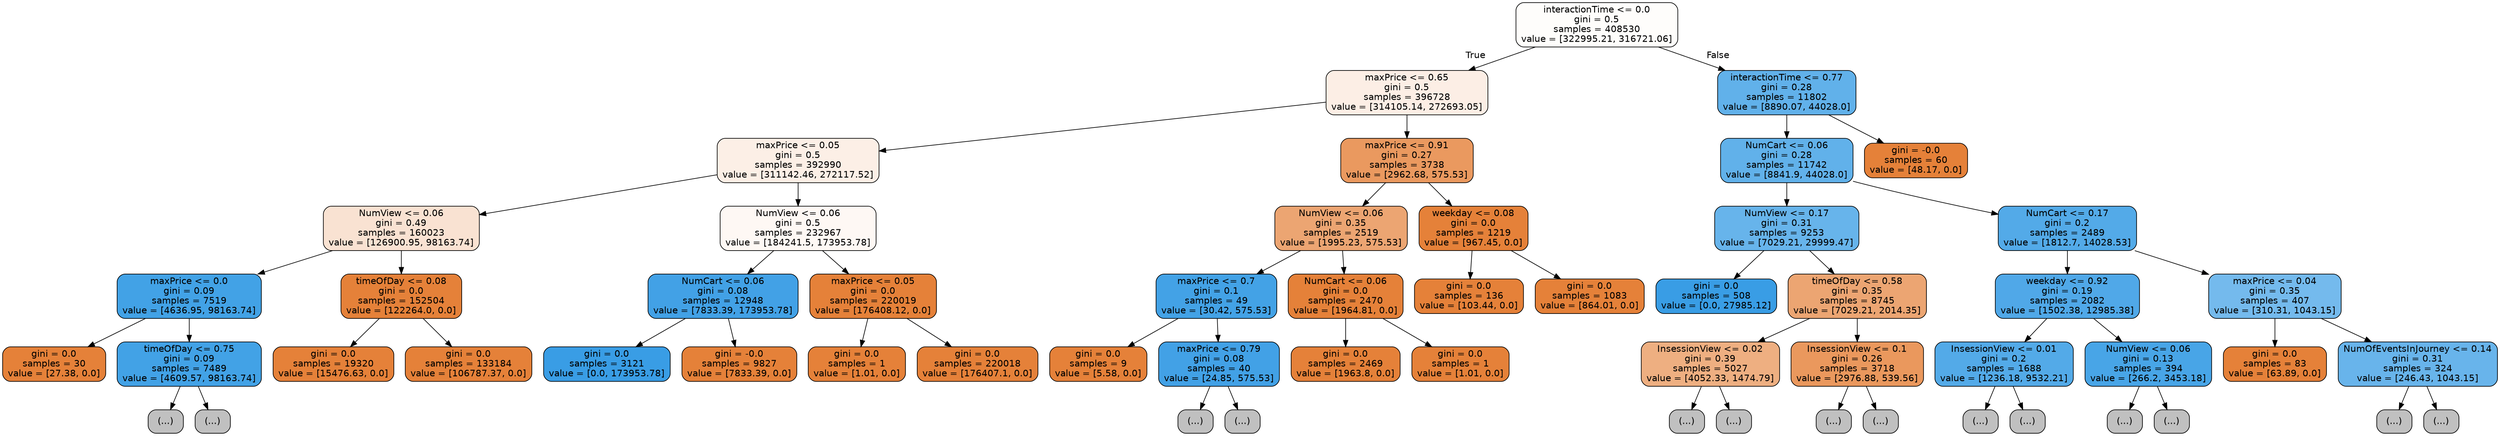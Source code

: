 digraph Tree {
node [shape=box, style="filled, rounded", color="black", fontname="helvetica"] ;
edge [fontname="helvetica"] ;
0 [label="interactionTime <= 0.0\ngini = 0.5\nsamples = 408530\nvalue = [322995.21, 316721.06]", fillcolor="#fefdfb"] ;
1 [label="maxPrice <= 0.65\ngini = 0.5\nsamples = 396728\nvalue = [314105.14, 272693.05]", fillcolor="#fceee5"] ;
0 -> 1 [labeldistance=2.5, labelangle=45, headlabel="True"] ;
2 [label="maxPrice <= 0.05\ngini = 0.5\nsamples = 392990\nvalue = [311142.46, 272117.52]", fillcolor="#fcefe6"] ;
1 -> 2 ;
3 [label="NumView <= 0.06\ngini = 0.49\nsamples = 160023\nvalue = [126900.95, 98163.74]", fillcolor="#f9e2d2"] ;
2 -> 3 ;
4 [label="maxPrice <= 0.0\ngini = 0.09\nsamples = 7519\nvalue = [4636.95, 98163.74]", fillcolor="#42a2e6"] ;
3 -> 4 ;
5 [label="gini = 0.0\nsamples = 30\nvalue = [27.38, 0.0]", fillcolor="#e58139"] ;
4 -> 5 ;
6 [label="timeOfDay <= 0.75\ngini = 0.09\nsamples = 7489\nvalue = [4609.57, 98163.74]", fillcolor="#42a2e6"] ;
4 -> 6 ;
7 [label="(...)", fillcolor="#C0C0C0"] ;
6 -> 7 ;
12 [label="(...)", fillcolor="#C0C0C0"] ;
6 -> 12 ;
53 [label="timeOfDay <= 0.08\ngini = 0.0\nsamples = 152504\nvalue = [122264.0, 0.0]", fillcolor="#e58139"] ;
3 -> 53 ;
54 [label="gini = 0.0\nsamples = 19320\nvalue = [15476.63, 0.0]", fillcolor="#e58139"] ;
53 -> 54 ;
55 [label="gini = 0.0\nsamples = 133184\nvalue = [106787.37, 0.0]", fillcolor="#e58139"] ;
53 -> 55 ;
56 [label="NumView <= 0.06\ngini = 0.5\nsamples = 232967\nvalue = [184241.5, 173953.78]", fillcolor="#fef8f4"] ;
2 -> 56 ;
57 [label="NumCart <= 0.06\ngini = 0.08\nsamples = 12948\nvalue = [7833.39, 173953.78]", fillcolor="#42a1e6"] ;
56 -> 57 ;
58 [label="gini = 0.0\nsamples = 3121\nvalue = [0.0, 173953.78]", fillcolor="#399de5"] ;
57 -> 58 ;
59 [label="gini = -0.0\nsamples = 9827\nvalue = [7833.39, 0.0]", fillcolor="#e58139"] ;
57 -> 59 ;
60 [label="maxPrice <= 0.05\ngini = 0.0\nsamples = 220019\nvalue = [176408.12, 0.0]", fillcolor="#e58139"] ;
56 -> 60 ;
61 [label="gini = 0.0\nsamples = 1\nvalue = [1.01, 0.0]", fillcolor="#e58139"] ;
60 -> 61 ;
62 [label="gini = 0.0\nsamples = 220018\nvalue = [176407.1, 0.0]", fillcolor="#e58139"] ;
60 -> 62 ;
63 [label="maxPrice <= 0.91\ngini = 0.27\nsamples = 3738\nvalue = [2962.68, 575.53]", fillcolor="#ea995f"] ;
1 -> 63 ;
64 [label="NumView <= 0.06\ngini = 0.35\nsamples = 2519\nvalue = [1995.23, 575.53]", fillcolor="#eca572"] ;
63 -> 64 ;
65 [label="maxPrice <= 0.7\ngini = 0.1\nsamples = 49\nvalue = [30.42, 575.53]", fillcolor="#43a2e6"] ;
64 -> 65 ;
66 [label="gini = 0.0\nsamples = 9\nvalue = [5.58, 0.0]", fillcolor="#e58139"] ;
65 -> 66 ;
67 [label="maxPrice <= 0.79\ngini = 0.08\nsamples = 40\nvalue = [24.85, 575.53]", fillcolor="#42a1e6"] ;
65 -> 67 ;
68 [label="(...)", fillcolor="#C0C0C0"] ;
67 -> 68 ;
95 [label="(...)", fillcolor="#C0C0C0"] ;
67 -> 95 ;
102 [label="NumCart <= 0.06\ngini = 0.0\nsamples = 2470\nvalue = [1964.81, 0.0]", fillcolor="#e58139"] ;
64 -> 102 ;
103 [label="gini = 0.0\nsamples = 2469\nvalue = [1963.8, 0.0]", fillcolor="#e58139"] ;
102 -> 103 ;
104 [label="gini = 0.0\nsamples = 1\nvalue = [1.01, 0.0]", fillcolor="#e58139"] ;
102 -> 104 ;
105 [label="weekday <= 0.08\ngini = 0.0\nsamples = 1219\nvalue = [967.45, 0.0]", fillcolor="#e58139"] ;
63 -> 105 ;
106 [label="gini = 0.0\nsamples = 136\nvalue = [103.44, 0.0]", fillcolor="#e58139"] ;
105 -> 106 ;
107 [label="gini = 0.0\nsamples = 1083\nvalue = [864.01, 0.0]", fillcolor="#e58139"] ;
105 -> 107 ;
108 [label="interactionTime <= 0.77\ngini = 0.28\nsamples = 11802\nvalue = [8890.07, 44028.0]", fillcolor="#61b1ea"] ;
0 -> 108 [labeldistance=2.5, labelangle=-45, headlabel="False"] ;
109 [label="NumCart <= 0.06\ngini = 0.28\nsamples = 11742\nvalue = [8841.9, 44028.0]", fillcolor="#61b1ea"] ;
108 -> 109 ;
110 [label="NumView <= 0.17\ngini = 0.31\nsamples = 9253\nvalue = [7029.21, 29999.47]", fillcolor="#67b4eb"] ;
109 -> 110 ;
111 [label="gini = 0.0\nsamples = 508\nvalue = [0.0, 27985.12]", fillcolor="#399de5"] ;
110 -> 111 ;
112 [label="timeOfDay <= 0.58\ngini = 0.35\nsamples = 8745\nvalue = [7029.21, 2014.35]", fillcolor="#eca572"] ;
110 -> 112 ;
113 [label="InsessionView <= 0.02\ngini = 0.39\nsamples = 5027\nvalue = [4052.33, 1474.79]", fillcolor="#eeaf81"] ;
112 -> 113 ;
114 [label="(...)", fillcolor="#C0C0C0"] ;
113 -> 114 ;
259 [label="(...)", fillcolor="#C0C0C0"] ;
113 -> 259 ;
300 [label="InsessionView <= 0.1\ngini = 0.26\nsamples = 3718\nvalue = [2976.88, 539.56]", fillcolor="#ea985d"] ;
112 -> 300 ;
301 [label="(...)", fillcolor="#C0C0C0"] ;
300 -> 301 ;
360 [label="(...)", fillcolor="#C0C0C0"] ;
300 -> 360 ;
369 [label="NumCart <= 0.17\ngini = 0.2\nsamples = 2489\nvalue = [1812.7, 14028.53]", fillcolor="#53aae8"] ;
109 -> 369 ;
370 [label="weekday <= 0.92\ngini = 0.19\nsamples = 2082\nvalue = [1502.38, 12985.38]", fillcolor="#50a8e8"] ;
369 -> 370 ;
371 [label="InsessionView <= 0.01\ngini = 0.2\nsamples = 1688\nvalue = [1236.18, 9532.21]", fillcolor="#53aae8"] ;
370 -> 371 ;
372 [label="(...)", fillcolor="#C0C0C0"] ;
371 -> 372 ;
373 [label="(...)", fillcolor="#C0C0C0"] ;
371 -> 373 ;
484 [label="NumView <= 0.06\ngini = 0.13\nsamples = 394\nvalue = [266.2, 3453.18]", fillcolor="#48a5e7"] ;
370 -> 484 ;
485 [label="(...)", fillcolor="#C0C0C0"] ;
484 -> 485 ;
486 [label="(...)", fillcolor="#C0C0C0"] ;
484 -> 486 ;
525 [label="maxPrice <= 0.04\ngini = 0.35\nsamples = 407\nvalue = [310.31, 1043.15]", fillcolor="#74baed"] ;
369 -> 525 ;
526 [label="gini = 0.0\nsamples = 83\nvalue = [63.89, 0.0]", fillcolor="#e58139"] ;
525 -> 526 ;
527 [label="NumOfEventsInJourney <= 0.14\ngini = 0.31\nsamples = 324\nvalue = [246.43, 1043.15]", fillcolor="#68b4eb"] ;
525 -> 527 ;
528 [label="(...)", fillcolor="#C0C0C0"] ;
527 -> 528 ;
529 [label="(...)", fillcolor="#C0C0C0"] ;
527 -> 529 ;
598 [label="gini = -0.0\nsamples = 60\nvalue = [48.17, 0.0]", fillcolor="#e58139"] ;
108 -> 598 ;
}